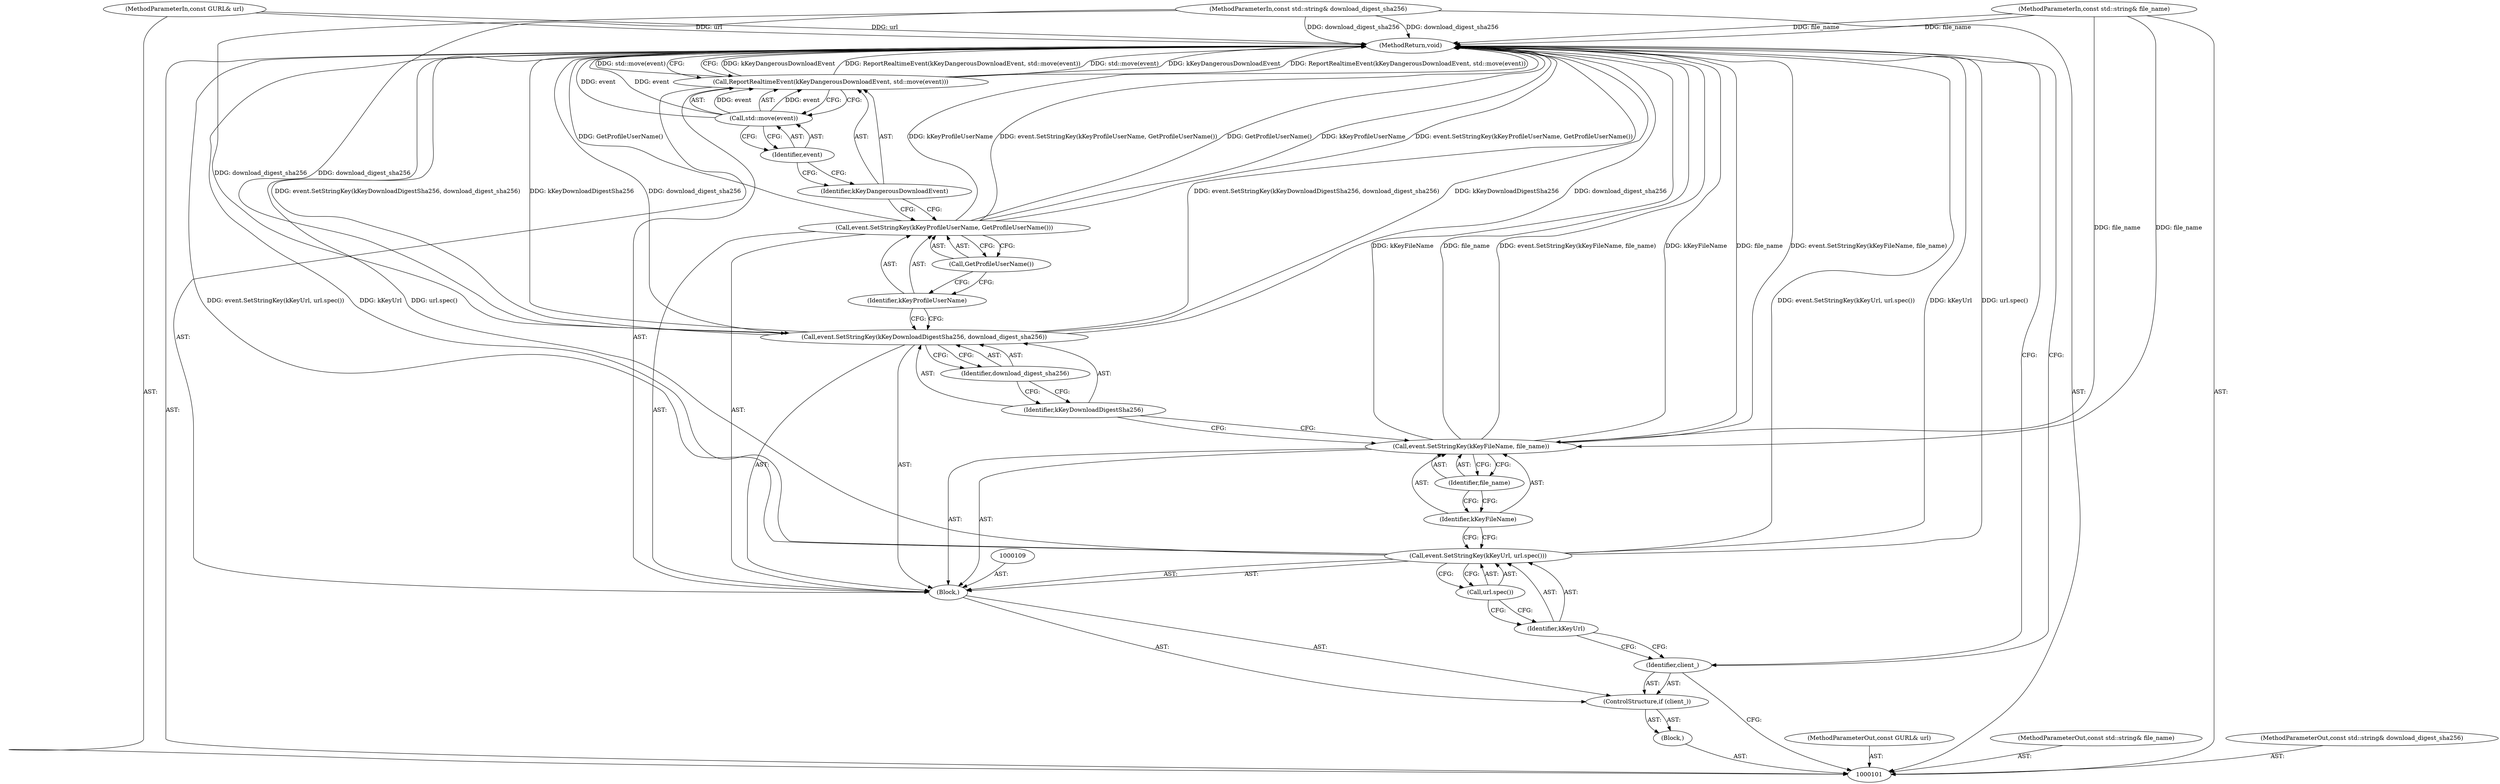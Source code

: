 digraph "0_Chrome_61033ac5120da29aea6db205f5157d679c49edfc" {
"1000126" [label="(MethodReturn,void)"];
"1000117" [label="(Identifier,kKeyDownloadDigestSha256)"];
"1000116" [label="(Call,event.SetStringKey(kKeyDownloadDigestSha256, download_digest_sha256))"];
"1000118" [label="(Identifier,download_digest_sha256)"];
"1000120" [label="(Identifier,kKeyProfileUserName)"];
"1000119" [label="(Call,event.SetStringKey(kKeyProfileUserName, GetProfileUserName()))"];
"1000121" [label="(Call,GetProfileUserName())"];
"1000123" [label="(Identifier,kKeyDangerousDownloadEvent)"];
"1000122" [label="(Call,ReportRealtimeEvent(kKeyDangerousDownloadEvent, std::move(event)))"];
"1000124" [label="(Call,std::move(event))"];
"1000125" [label="(Identifier,event)"];
"1000102" [label="(MethodParameterIn,const GURL& url)"];
"1000153" [label="(MethodParameterOut,const GURL& url)"];
"1000103" [label="(MethodParameterIn,const std::string& file_name)"];
"1000154" [label="(MethodParameterOut,const std::string& file_name)"];
"1000105" [label="(Block,)"];
"1000104" [label="(MethodParameterIn,const std::string& download_digest_sha256)"];
"1000155" [label="(MethodParameterOut,const std::string& download_digest_sha256)"];
"1000106" [label="(ControlStructure,if (client_))"];
"1000107" [label="(Identifier,client_)"];
"1000108" [label="(Block,)"];
"1000111" [label="(Identifier,kKeyUrl)"];
"1000112" [label="(Call,url.spec())"];
"1000110" [label="(Call,event.SetStringKey(kKeyUrl, url.spec()))"];
"1000114" [label="(Identifier,kKeyFileName)"];
"1000115" [label="(Identifier,file_name)"];
"1000113" [label="(Call,event.SetStringKey(kKeyFileName, file_name))"];
"1000126" -> "1000101"  [label="AST: "];
"1000126" -> "1000122"  [label="CFG: "];
"1000126" -> "1000107"  [label="CFG: "];
"1000116" -> "1000126"  [label="DDG: kKeyDownloadDigestSha256"];
"1000116" -> "1000126"  [label="DDG: download_digest_sha256"];
"1000116" -> "1000126"  [label="DDG: event.SetStringKey(kKeyDownloadDigestSha256, download_digest_sha256)"];
"1000124" -> "1000126"  [label="DDG: event"];
"1000104" -> "1000126"  [label="DDG: download_digest_sha256"];
"1000113" -> "1000126"  [label="DDG: kKeyFileName"];
"1000113" -> "1000126"  [label="DDG: file_name"];
"1000113" -> "1000126"  [label="DDG: event.SetStringKey(kKeyFileName, file_name)"];
"1000122" -> "1000126"  [label="DDG: kKeyDangerousDownloadEvent"];
"1000122" -> "1000126"  [label="DDG: ReportRealtimeEvent(kKeyDangerousDownloadEvent, std::move(event))"];
"1000122" -> "1000126"  [label="DDG: std::move(event)"];
"1000103" -> "1000126"  [label="DDG: file_name"];
"1000119" -> "1000126"  [label="DDG: event.SetStringKey(kKeyProfileUserName, GetProfileUserName())"];
"1000119" -> "1000126"  [label="DDG: GetProfileUserName()"];
"1000119" -> "1000126"  [label="DDG: kKeyProfileUserName"];
"1000102" -> "1000126"  [label="DDG: url"];
"1000110" -> "1000126"  [label="DDG: url.spec()"];
"1000110" -> "1000126"  [label="DDG: event.SetStringKey(kKeyUrl, url.spec())"];
"1000110" -> "1000126"  [label="DDG: kKeyUrl"];
"1000117" -> "1000116"  [label="AST: "];
"1000117" -> "1000113"  [label="CFG: "];
"1000118" -> "1000117"  [label="CFG: "];
"1000116" -> "1000108"  [label="AST: "];
"1000116" -> "1000118"  [label="CFG: "];
"1000117" -> "1000116"  [label="AST: "];
"1000118" -> "1000116"  [label="AST: "];
"1000120" -> "1000116"  [label="CFG: "];
"1000116" -> "1000126"  [label="DDG: kKeyDownloadDigestSha256"];
"1000116" -> "1000126"  [label="DDG: download_digest_sha256"];
"1000116" -> "1000126"  [label="DDG: event.SetStringKey(kKeyDownloadDigestSha256, download_digest_sha256)"];
"1000104" -> "1000116"  [label="DDG: download_digest_sha256"];
"1000118" -> "1000116"  [label="AST: "];
"1000118" -> "1000117"  [label="CFG: "];
"1000116" -> "1000118"  [label="CFG: "];
"1000120" -> "1000119"  [label="AST: "];
"1000120" -> "1000116"  [label="CFG: "];
"1000121" -> "1000120"  [label="CFG: "];
"1000119" -> "1000108"  [label="AST: "];
"1000119" -> "1000121"  [label="CFG: "];
"1000120" -> "1000119"  [label="AST: "];
"1000121" -> "1000119"  [label="AST: "];
"1000123" -> "1000119"  [label="CFG: "];
"1000119" -> "1000126"  [label="DDG: event.SetStringKey(kKeyProfileUserName, GetProfileUserName())"];
"1000119" -> "1000126"  [label="DDG: GetProfileUserName()"];
"1000119" -> "1000126"  [label="DDG: kKeyProfileUserName"];
"1000121" -> "1000119"  [label="AST: "];
"1000121" -> "1000120"  [label="CFG: "];
"1000119" -> "1000121"  [label="CFG: "];
"1000123" -> "1000122"  [label="AST: "];
"1000123" -> "1000119"  [label="CFG: "];
"1000125" -> "1000123"  [label="CFG: "];
"1000122" -> "1000108"  [label="AST: "];
"1000122" -> "1000124"  [label="CFG: "];
"1000123" -> "1000122"  [label="AST: "];
"1000124" -> "1000122"  [label="AST: "];
"1000126" -> "1000122"  [label="CFG: "];
"1000122" -> "1000126"  [label="DDG: kKeyDangerousDownloadEvent"];
"1000122" -> "1000126"  [label="DDG: ReportRealtimeEvent(kKeyDangerousDownloadEvent, std::move(event))"];
"1000122" -> "1000126"  [label="DDG: std::move(event)"];
"1000124" -> "1000122"  [label="DDG: event"];
"1000124" -> "1000122"  [label="AST: "];
"1000124" -> "1000125"  [label="CFG: "];
"1000125" -> "1000124"  [label="AST: "];
"1000122" -> "1000124"  [label="CFG: "];
"1000124" -> "1000126"  [label="DDG: event"];
"1000124" -> "1000122"  [label="DDG: event"];
"1000125" -> "1000124"  [label="AST: "];
"1000125" -> "1000123"  [label="CFG: "];
"1000124" -> "1000125"  [label="CFG: "];
"1000102" -> "1000101"  [label="AST: "];
"1000102" -> "1000126"  [label="DDG: url"];
"1000153" -> "1000101"  [label="AST: "];
"1000103" -> "1000101"  [label="AST: "];
"1000103" -> "1000126"  [label="DDG: file_name"];
"1000103" -> "1000113"  [label="DDG: file_name"];
"1000154" -> "1000101"  [label="AST: "];
"1000105" -> "1000101"  [label="AST: "];
"1000106" -> "1000105"  [label="AST: "];
"1000104" -> "1000101"  [label="AST: "];
"1000104" -> "1000126"  [label="DDG: download_digest_sha256"];
"1000104" -> "1000116"  [label="DDG: download_digest_sha256"];
"1000155" -> "1000101"  [label="AST: "];
"1000106" -> "1000105"  [label="AST: "];
"1000107" -> "1000106"  [label="AST: "];
"1000108" -> "1000106"  [label="AST: "];
"1000107" -> "1000106"  [label="AST: "];
"1000107" -> "1000101"  [label="CFG: "];
"1000111" -> "1000107"  [label="CFG: "];
"1000126" -> "1000107"  [label="CFG: "];
"1000108" -> "1000106"  [label="AST: "];
"1000109" -> "1000108"  [label="AST: "];
"1000110" -> "1000108"  [label="AST: "];
"1000113" -> "1000108"  [label="AST: "];
"1000116" -> "1000108"  [label="AST: "];
"1000119" -> "1000108"  [label="AST: "];
"1000122" -> "1000108"  [label="AST: "];
"1000111" -> "1000110"  [label="AST: "];
"1000111" -> "1000107"  [label="CFG: "];
"1000112" -> "1000111"  [label="CFG: "];
"1000112" -> "1000110"  [label="AST: "];
"1000112" -> "1000111"  [label="CFG: "];
"1000110" -> "1000112"  [label="CFG: "];
"1000110" -> "1000108"  [label="AST: "];
"1000110" -> "1000112"  [label="CFG: "];
"1000111" -> "1000110"  [label="AST: "];
"1000112" -> "1000110"  [label="AST: "];
"1000114" -> "1000110"  [label="CFG: "];
"1000110" -> "1000126"  [label="DDG: url.spec()"];
"1000110" -> "1000126"  [label="DDG: event.SetStringKey(kKeyUrl, url.spec())"];
"1000110" -> "1000126"  [label="DDG: kKeyUrl"];
"1000114" -> "1000113"  [label="AST: "];
"1000114" -> "1000110"  [label="CFG: "];
"1000115" -> "1000114"  [label="CFG: "];
"1000115" -> "1000113"  [label="AST: "];
"1000115" -> "1000114"  [label="CFG: "];
"1000113" -> "1000115"  [label="CFG: "];
"1000113" -> "1000108"  [label="AST: "];
"1000113" -> "1000115"  [label="CFG: "];
"1000114" -> "1000113"  [label="AST: "];
"1000115" -> "1000113"  [label="AST: "];
"1000117" -> "1000113"  [label="CFG: "];
"1000113" -> "1000126"  [label="DDG: kKeyFileName"];
"1000113" -> "1000126"  [label="DDG: file_name"];
"1000113" -> "1000126"  [label="DDG: event.SetStringKey(kKeyFileName, file_name)"];
"1000103" -> "1000113"  [label="DDG: file_name"];
}

